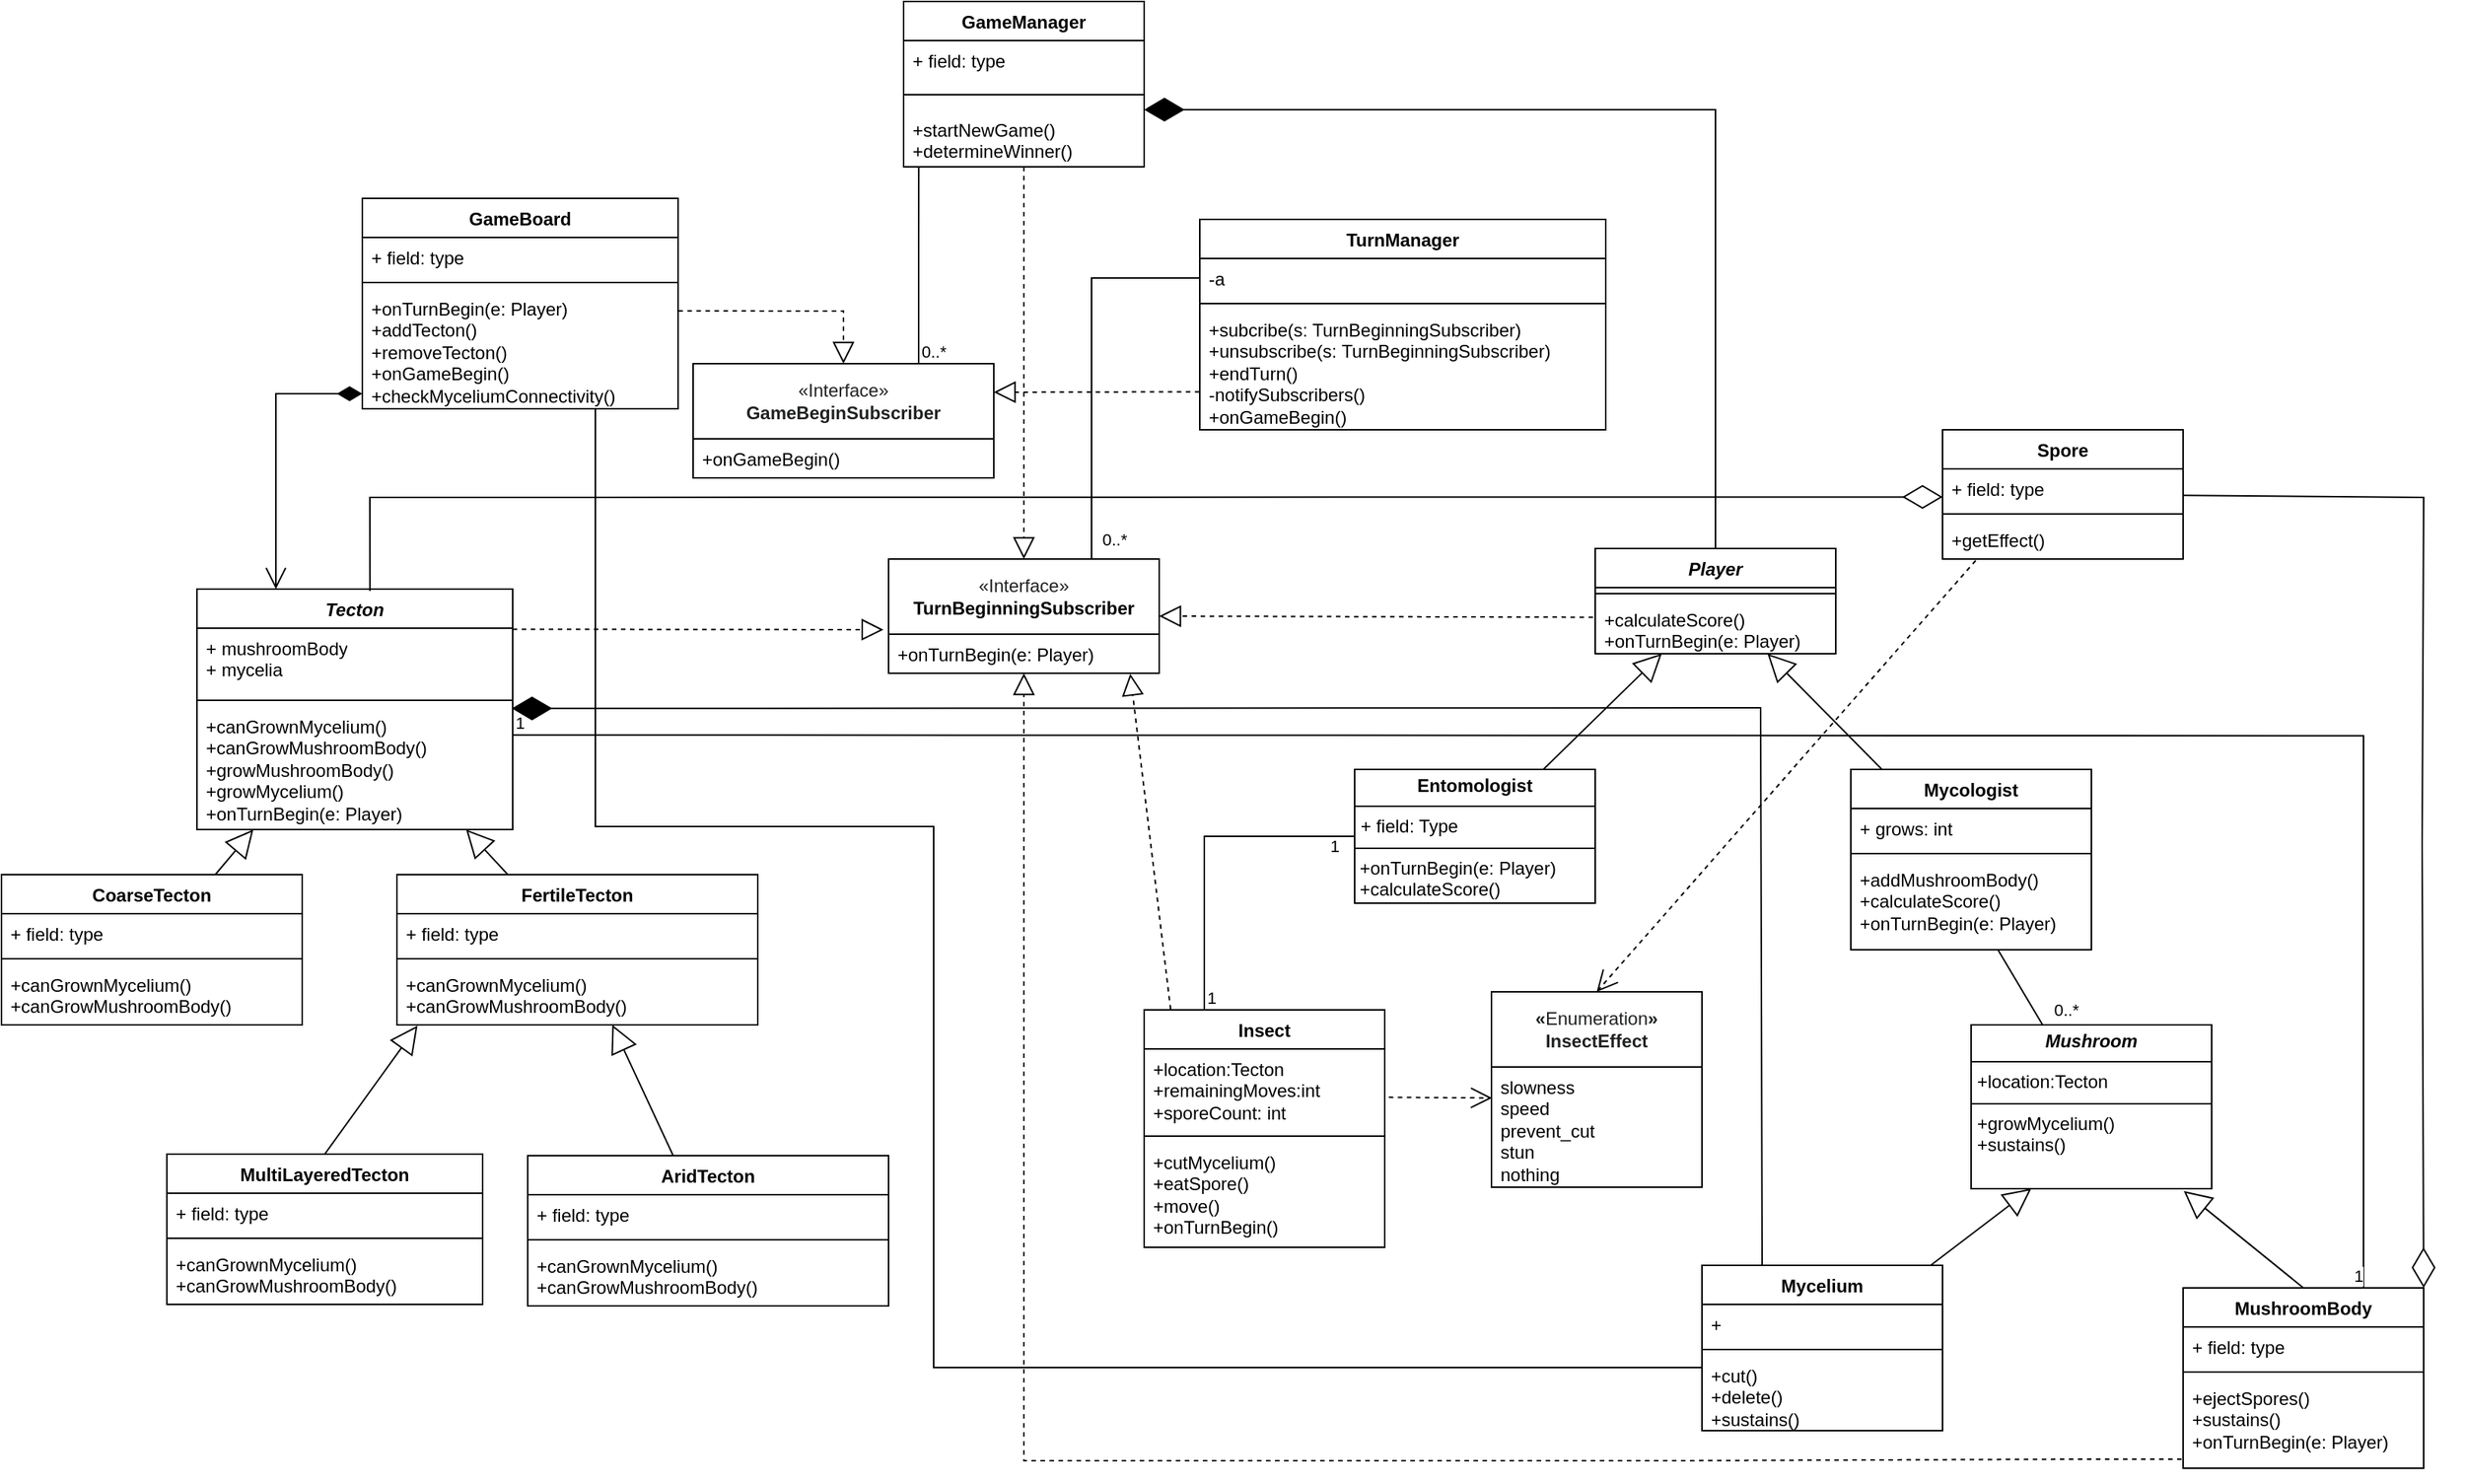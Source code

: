 <mxfile version="26.0.16">
  <diagram name="1 oldal" id="iCavI7vv8ZMhhtlTud_S">
    <mxGraphModel grid="1" page="1" gridSize="10" guides="1" tooltips="1" connect="1" arrows="1" fold="1" pageScale="1" pageWidth="850" pageHeight="1100" math="0" shadow="0">
      <root>
        <mxCell id="0" />
        <mxCell id="1" parent="0" />
        <mxCell id="R1OB0yGb1VuW6Jd-PAWR-1" value="&lt;i style=&quot;&quot;&gt;Tecton&lt;/i&gt;" style="swimlane;fontStyle=1;align=center;verticalAlign=top;childLayout=stackLayout;horizontal=1;startSize=26;horizontalStack=0;resizeParent=1;resizeParentMax=0;resizeLast=0;collapsible=1;marginBottom=0;whiteSpace=wrap;html=1;" vertex="1" parent="1">
          <mxGeometry x="400" y="771" width="210" height="160" as="geometry">
            <mxRectangle x="240" y="190" width="80" height="30" as="alternateBounds" />
          </mxGeometry>
        </mxCell>
        <mxCell id="R1OB0yGb1VuW6Jd-PAWR-2" value="&lt;div&gt;+ mushroomBody&lt;/div&gt;&lt;div&gt;+ mycelia&lt;/div&gt;" style="text;strokeColor=none;fillColor=none;align=left;verticalAlign=top;spacingLeft=4;spacingRight=4;overflow=hidden;rotatable=0;points=[[0,0.5],[1,0.5]];portConstraint=eastwest;whiteSpace=wrap;html=1;" vertex="1" parent="R1OB0yGb1VuW6Jd-PAWR-1">
          <mxGeometry y="26" width="210" height="44" as="geometry" />
        </mxCell>
        <mxCell id="R1OB0yGb1VuW6Jd-PAWR-3" value="" style="line;strokeWidth=1;fillColor=none;align=left;verticalAlign=middle;spacingTop=-1;spacingLeft=3;spacingRight=3;rotatable=0;labelPosition=right;points=[];portConstraint=eastwest;strokeColor=inherit;" vertex="1" parent="R1OB0yGb1VuW6Jd-PAWR-1">
          <mxGeometry y="70" width="210" height="8" as="geometry" />
        </mxCell>
        <mxCell id="R1OB0yGb1VuW6Jd-PAWR-4" value="+canGrownMycelium()&lt;div&gt;+canGrowMushroomBody()&lt;/div&gt;&lt;div&gt;+growMushroomBody()&lt;/div&gt;&lt;div&gt;+growMycelium()&lt;/div&gt;&lt;div&gt;+onTurnBegin(e: Player)&lt;/div&gt;&lt;div&gt;&lt;br&gt;&lt;/div&gt;" style="text;strokeColor=none;fillColor=none;align=left;verticalAlign=top;spacingLeft=4;spacingRight=4;overflow=hidden;rotatable=0;points=[[0,0.5],[1,0.5]];portConstraint=eastwest;whiteSpace=wrap;html=1;" vertex="1" parent="R1OB0yGb1VuW6Jd-PAWR-1">
          <mxGeometry y="78" width="210" height="82" as="geometry" />
        </mxCell>
        <mxCell id="R1OB0yGb1VuW6Jd-PAWR-5" value="CoarseTecton" style="swimlane;fontStyle=1;align=center;verticalAlign=top;childLayout=stackLayout;horizontal=1;startSize=26;horizontalStack=0;resizeParent=1;resizeParentMax=0;resizeLast=0;collapsible=1;marginBottom=0;whiteSpace=wrap;html=1;" vertex="1" parent="1">
          <mxGeometry x="270" y="961" width="200" height="100" as="geometry" />
        </mxCell>
        <mxCell id="R1OB0yGb1VuW6Jd-PAWR-6" value="+ field: type" style="text;strokeColor=none;fillColor=none;align=left;verticalAlign=top;spacingLeft=4;spacingRight=4;overflow=hidden;rotatable=0;points=[[0,0.5],[1,0.5]];portConstraint=eastwest;whiteSpace=wrap;html=1;" vertex="1" parent="R1OB0yGb1VuW6Jd-PAWR-5">
          <mxGeometry y="26" width="200" height="26" as="geometry" />
        </mxCell>
        <mxCell id="R1OB0yGb1VuW6Jd-PAWR-7" value="" style="line;strokeWidth=1;fillColor=none;align=left;verticalAlign=middle;spacingTop=-1;spacingLeft=3;spacingRight=3;rotatable=0;labelPosition=right;points=[];portConstraint=eastwest;strokeColor=inherit;" vertex="1" parent="R1OB0yGb1VuW6Jd-PAWR-5">
          <mxGeometry y="52" width="200" height="8" as="geometry" />
        </mxCell>
        <mxCell id="R1OB0yGb1VuW6Jd-PAWR-8" value="+canGrownMycelium()&lt;div&gt;+canGrowMushroomBody()&lt;/div&gt;" style="text;strokeColor=none;fillColor=none;align=left;verticalAlign=top;spacingLeft=4;spacingRight=4;overflow=hidden;rotatable=0;points=[[0,0.5],[1,0.5]];portConstraint=eastwest;whiteSpace=wrap;html=1;" vertex="1" parent="R1OB0yGb1VuW6Jd-PAWR-5">
          <mxGeometry y="60" width="200" height="40" as="geometry" />
        </mxCell>
        <mxCell id="R1OB0yGb1VuW6Jd-PAWR-9" value="FertileTecton" style="swimlane;fontStyle=1;align=center;verticalAlign=top;childLayout=stackLayout;horizontal=1;startSize=26;horizontalStack=0;resizeParent=1;resizeParentMax=0;resizeLast=0;collapsible=1;marginBottom=0;whiteSpace=wrap;html=1;" vertex="1" parent="1">
          <mxGeometry x="533" y="961" width="240" height="100" as="geometry" />
        </mxCell>
        <mxCell id="R1OB0yGb1VuW6Jd-PAWR-10" value="+ field: type" style="text;strokeColor=none;fillColor=none;align=left;verticalAlign=top;spacingLeft=4;spacingRight=4;overflow=hidden;rotatable=0;points=[[0,0.5],[1,0.5]];portConstraint=eastwest;whiteSpace=wrap;html=1;" vertex="1" parent="R1OB0yGb1VuW6Jd-PAWR-9">
          <mxGeometry y="26" width="240" height="26" as="geometry" />
        </mxCell>
        <mxCell id="R1OB0yGb1VuW6Jd-PAWR-11" value="" style="line;strokeWidth=1;fillColor=none;align=left;verticalAlign=middle;spacingTop=-1;spacingLeft=3;spacingRight=3;rotatable=0;labelPosition=right;points=[];portConstraint=eastwest;strokeColor=inherit;" vertex="1" parent="R1OB0yGb1VuW6Jd-PAWR-9">
          <mxGeometry y="52" width="240" height="8" as="geometry" />
        </mxCell>
        <mxCell id="R1OB0yGb1VuW6Jd-PAWR-12" value="&lt;div&gt;+canGrownMycelium()&lt;div&gt;+canGrowMushroomBody()&lt;/div&gt;&lt;/div&gt;" style="text;strokeColor=none;fillColor=none;align=left;verticalAlign=top;spacingLeft=4;spacingRight=4;overflow=hidden;rotatable=0;points=[[0,0.5],[1,0.5]];portConstraint=eastwest;whiteSpace=wrap;html=1;" vertex="1" parent="R1OB0yGb1VuW6Jd-PAWR-9">
          <mxGeometry y="60" width="240" height="40" as="geometry" />
        </mxCell>
        <mxCell id="R1OB0yGb1VuW6Jd-PAWR-13" value="" style="endArrow=block;endSize=16;endFill=0;html=1;rounded=0;" edge="1" parent="1" source="R1OB0yGb1VuW6Jd-PAWR-5" target="R1OB0yGb1VuW6Jd-PAWR-1">
          <mxGeometry width="160" relative="1" as="geometry">
            <mxPoint x="390" y="861" as="sourcePoint" />
            <mxPoint x="370" y="911" as="targetPoint" />
            <Array as="points" />
          </mxGeometry>
        </mxCell>
        <mxCell id="R1OB0yGb1VuW6Jd-PAWR-14" value="" style="endArrow=block;endSize=16;endFill=0;html=1;rounded=0;" edge="1" parent="1" source="R1OB0yGb1VuW6Jd-PAWR-9" target="R1OB0yGb1VuW6Jd-PAWR-1">
          <mxGeometry width="160" relative="1" as="geometry">
            <mxPoint x="464" y="861" as="sourcePoint" />
            <mxPoint x="520" y="921" as="targetPoint" />
          </mxGeometry>
        </mxCell>
        <mxCell id="R1OB0yGb1VuW6Jd-PAWR-15" value="MultiLayeredTecton" style="swimlane;fontStyle=1;align=center;verticalAlign=top;childLayout=stackLayout;horizontal=1;startSize=26;horizontalStack=0;resizeParent=1;resizeParentMax=0;resizeLast=0;collapsible=1;marginBottom=0;whiteSpace=wrap;html=1;" vertex="1" parent="1">
          <mxGeometry x="380" y="1147" width="210" height="100" as="geometry" />
        </mxCell>
        <mxCell id="R1OB0yGb1VuW6Jd-PAWR-16" value="+ field: type" style="text;strokeColor=none;fillColor=none;align=left;verticalAlign=top;spacingLeft=4;spacingRight=4;overflow=hidden;rotatable=0;points=[[0,0.5],[1,0.5]];portConstraint=eastwest;whiteSpace=wrap;html=1;" vertex="1" parent="R1OB0yGb1VuW6Jd-PAWR-15">
          <mxGeometry y="26" width="210" height="26" as="geometry" />
        </mxCell>
        <mxCell id="R1OB0yGb1VuW6Jd-PAWR-17" value="" style="line;strokeWidth=1;fillColor=none;align=left;verticalAlign=middle;spacingTop=-1;spacingLeft=3;spacingRight=3;rotatable=0;labelPosition=right;points=[];portConstraint=eastwest;strokeColor=inherit;" vertex="1" parent="R1OB0yGb1VuW6Jd-PAWR-15">
          <mxGeometry y="52" width="210" height="8" as="geometry" />
        </mxCell>
        <mxCell id="R1OB0yGb1VuW6Jd-PAWR-18" value="+canGrownMycelium()&lt;div&gt;+canGrowMushroomBody()&lt;/div&gt;" style="text;strokeColor=none;fillColor=none;align=left;verticalAlign=top;spacingLeft=4;spacingRight=4;overflow=hidden;rotatable=0;points=[[0,0.5],[1,0.5]];portConstraint=eastwest;whiteSpace=wrap;html=1;" vertex="1" parent="R1OB0yGb1VuW6Jd-PAWR-15">
          <mxGeometry y="60" width="210" height="40" as="geometry" />
        </mxCell>
        <mxCell id="R1OB0yGb1VuW6Jd-PAWR-19" value="AridTecton" style="swimlane;fontStyle=1;align=center;verticalAlign=top;childLayout=stackLayout;horizontal=1;startSize=26;horizontalStack=0;resizeParent=1;resizeParentMax=0;resizeLast=0;collapsible=1;marginBottom=0;whiteSpace=wrap;html=1;" vertex="1" parent="1">
          <mxGeometry x="620" y="1148" width="240" height="100" as="geometry" />
        </mxCell>
        <mxCell id="R1OB0yGb1VuW6Jd-PAWR-20" value="+ field: type" style="text;strokeColor=none;fillColor=none;align=left;verticalAlign=top;spacingLeft=4;spacingRight=4;overflow=hidden;rotatable=0;points=[[0,0.5],[1,0.5]];portConstraint=eastwest;whiteSpace=wrap;html=1;" vertex="1" parent="R1OB0yGb1VuW6Jd-PAWR-19">
          <mxGeometry y="26" width="240" height="26" as="geometry" />
        </mxCell>
        <mxCell id="R1OB0yGb1VuW6Jd-PAWR-21" value="" style="line;strokeWidth=1;fillColor=none;align=left;verticalAlign=middle;spacingTop=-1;spacingLeft=3;spacingRight=3;rotatable=0;labelPosition=right;points=[];portConstraint=eastwest;strokeColor=inherit;" vertex="1" parent="R1OB0yGb1VuW6Jd-PAWR-19">
          <mxGeometry y="52" width="240" height="8" as="geometry" />
        </mxCell>
        <mxCell id="R1OB0yGb1VuW6Jd-PAWR-22" value="+canGrownMycelium()&lt;div&gt;+canGrowMushroomBody()&lt;/div&gt;" style="text;strokeColor=none;fillColor=none;align=left;verticalAlign=top;spacingLeft=4;spacingRight=4;overflow=hidden;rotatable=0;points=[[0,0.5],[1,0.5]];portConstraint=eastwest;whiteSpace=wrap;html=1;" vertex="1" parent="R1OB0yGb1VuW6Jd-PAWR-19">
          <mxGeometry y="60" width="240" height="40" as="geometry" />
        </mxCell>
        <mxCell id="R1OB0yGb1VuW6Jd-PAWR-23" value="" style="endArrow=block;endSize=16;endFill=0;html=1;rounded=0;" edge="1" parent="1" source="R1OB0yGb1VuW6Jd-PAWR-19" target="R1OB0yGb1VuW6Jd-PAWR-9">
          <mxGeometry width="160" relative="1" as="geometry">
            <mxPoint x="630" y="1133" as="sourcePoint" />
            <mxPoint x="640" y="1081" as="targetPoint" />
          </mxGeometry>
        </mxCell>
        <mxCell id="R1OB0yGb1VuW6Jd-PAWR-24" value="" style="endArrow=block;endSize=16;endFill=0;html=1;rounded=0;exitX=0.5;exitY=0;exitDx=0;exitDy=0;entryX=0.057;entryY=1.012;entryDx=0;entryDy=0;entryPerimeter=0;" edge="1" parent="1" source="R1OB0yGb1VuW6Jd-PAWR-15" target="R1OB0yGb1VuW6Jd-PAWR-12">
          <mxGeometry x="0.003" width="160" relative="1" as="geometry">
            <mxPoint x="420" y="1111" as="sourcePoint" />
            <mxPoint x="340" y="1111" as="targetPoint" />
            <mxPoint as="offset" />
          </mxGeometry>
        </mxCell>
        <mxCell id="R1OB0yGb1VuW6Jd-PAWR-25" value="&lt;p style=&quot;margin:0px;margin-top:4px;text-align:center;&quot;&gt;&lt;b&gt;&lt;i&gt;Mushroom&lt;/i&gt;&lt;/b&gt;&lt;/p&gt;&lt;hr size=&quot;1&quot; style=&quot;border-style:solid;&quot;&gt;&lt;p style=&quot;margin:0px;margin-left:4px;&quot;&gt;+location:Tecton&lt;/p&gt;&lt;hr size=&quot;1&quot; style=&quot;border-style:solid;&quot;&gt;&lt;p style=&quot;margin:0px;margin-left:4px;&quot;&gt;+growMycelium()&lt;/p&gt;&lt;p style=&quot;margin:0px;margin-left:4px;&quot;&gt;+sustains()&lt;/p&gt;" style="verticalAlign=top;align=left;overflow=fill;html=1;whiteSpace=wrap;" vertex="1" parent="1">
          <mxGeometry x="1580" y="1061" width="160" height="109" as="geometry" />
        </mxCell>
        <mxCell id="R1OB0yGb1VuW6Jd-PAWR-26" style="edgeStyle=orthogonalEdgeStyle;rounded=0;orthogonalLoop=1;jettySize=auto;html=1;exitX=0.5;exitY=1;exitDx=0;exitDy=0;" edge="1" parent="1" source="R1OB0yGb1VuW6Jd-PAWR-25" target="R1OB0yGb1VuW6Jd-PAWR-25">
          <mxGeometry relative="1" as="geometry" />
        </mxCell>
        <mxCell id="R1OB0yGb1VuW6Jd-PAWR-27" value="Mycelium" style="swimlane;fontStyle=1;align=center;verticalAlign=top;childLayout=stackLayout;horizontal=1;startSize=26;horizontalStack=0;resizeParent=1;resizeParentMax=0;resizeLast=0;collapsible=1;marginBottom=0;whiteSpace=wrap;html=1;" vertex="1" parent="1">
          <mxGeometry x="1401" y="1221" width="160" height="110" as="geometry" />
        </mxCell>
        <mxCell id="R1OB0yGb1VuW6Jd-PAWR-28" value="+" style="text;strokeColor=none;fillColor=none;align=left;verticalAlign=top;spacingLeft=4;spacingRight=4;overflow=hidden;rotatable=0;points=[[0,0.5],[1,0.5]];portConstraint=eastwest;whiteSpace=wrap;html=1;" vertex="1" parent="R1OB0yGb1VuW6Jd-PAWR-27">
          <mxGeometry y="26" width="160" height="26" as="geometry" />
        </mxCell>
        <mxCell id="R1OB0yGb1VuW6Jd-PAWR-29" value="" style="line;strokeWidth=1;fillColor=none;align=left;verticalAlign=middle;spacingTop=-1;spacingLeft=3;spacingRight=3;rotatable=0;labelPosition=right;points=[];portConstraint=eastwest;strokeColor=inherit;" vertex="1" parent="R1OB0yGb1VuW6Jd-PAWR-27">
          <mxGeometry y="52" width="160" height="8" as="geometry" />
        </mxCell>
        <mxCell id="R1OB0yGb1VuW6Jd-PAWR-30" value="&lt;div&gt;+cut()&lt;/div&gt;&lt;div&gt;+delete()&lt;/div&gt;&lt;div&gt;+sustains()&lt;/div&gt;" style="text;strokeColor=none;fillColor=none;align=left;verticalAlign=top;spacingLeft=4;spacingRight=4;overflow=hidden;rotatable=0;points=[[0,0.5],[1,0.5]];portConstraint=eastwest;whiteSpace=wrap;html=1;" vertex="1" parent="R1OB0yGb1VuW6Jd-PAWR-27">
          <mxGeometry y="60" width="160" height="50" as="geometry" />
        </mxCell>
        <mxCell id="R1OB0yGb1VuW6Jd-PAWR-31" value="MushroomBody" style="swimlane;fontStyle=1;align=center;verticalAlign=top;childLayout=stackLayout;horizontal=1;startSize=26;horizontalStack=0;resizeParent=1;resizeParentMax=0;resizeLast=0;collapsible=1;marginBottom=0;whiteSpace=wrap;html=1;" vertex="1" parent="1">
          <mxGeometry x="1721" y="1236" width="160" height="120" as="geometry" />
        </mxCell>
        <mxCell id="R1OB0yGb1VuW6Jd-PAWR-32" value="+ field: type" style="text;strokeColor=none;fillColor=none;align=left;verticalAlign=top;spacingLeft=4;spacingRight=4;overflow=hidden;rotatable=0;points=[[0,0.5],[1,0.5]];portConstraint=eastwest;whiteSpace=wrap;html=1;" vertex="1" parent="R1OB0yGb1VuW6Jd-PAWR-31">
          <mxGeometry y="26" width="160" height="26" as="geometry" />
        </mxCell>
        <mxCell id="R1OB0yGb1VuW6Jd-PAWR-33" value="" style="line;strokeWidth=1;fillColor=none;align=left;verticalAlign=middle;spacingTop=-1;spacingLeft=3;spacingRight=3;rotatable=0;labelPosition=right;points=[];portConstraint=eastwest;strokeColor=inherit;" vertex="1" parent="R1OB0yGb1VuW6Jd-PAWR-31">
          <mxGeometry y="52" width="160" height="8" as="geometry" />
        </mxCell>
        <mxCell id="R1OB0yGb1VuW6Jd-PAWR-34" value="&lt;div&gt;+ejectSpores()&lt;/div&gt;&lt;div&gt;+sustains()&lt;/div&gt;&lt;div&gt;+onTurnBegin(e: Player)&lt;/div&gt;" style="text;strokeColor=none;fillColor=none;align=left;verticalAlign=top;spacingLeft=4;spacingRight=4;overflow=hidden;rotatable=0;points=[[0,0.5],[1,0.5]];portConstraint=eastwest;whiteSpace=wrap;html=1;" vertex="1" parent="R1OB0yGb1VuW6Jd-PAWR-31">
          <mxGeometry y="60" width="160" height="60" as="geometry" />
        </mxCell>
        <mxCell id="R1OB0yGb1VuW6Jd-PAWR-35" value="" style="endArrow=block;endSize=16;endFill=0;html=1;rounded=0;exitX=0.5;exitY=0;exitDx=0;exitDy=0;entryX=0.884;entryY=1.014;entryDx=0;entryDy=0;entryPerimeter=0;" edge="1" parent="1" source="R1OB0yGb1VuW6Jd-PAWR-31" target="R1OB0yGb1VuW6Jd-PAWR-25">
          <mxGeometry width="160" relative="1" as="geometry">
            <mxPoint x="540" y="1273" as="sourcePoint" />
            <mxPoint x="1190" y="1163" as="targetPoint" />
          </mxGeometry>
        </mxCell>
        <mxCell id="R1OB0yGb1VuW6Jd-PAWR-36" value="" style="endArrow=block;endSize=16;endFill=0;html=1;rounded=0;entryX=0.25;entryY=1;entryDx=0;entryDy=0;" edge="1" parent="1" source="R1OB0yGb1VuW6Jd-PAWR-27" target="R1OB0yGb1VuW6Jd-PAWR-25">
          <mxGeometry width="160" relative="1" as="geometry">
            <mxPoint x="1690" y="1249" as="sourcePoint" />
            <mxPoint x="930" y="1163" as="targetPoint" />
          </mxGeometry>
        </mxCell>
        <mxCell id="R1OB0yGb1VuW6Jd-PAWR-37" value="Spore" style="swimlane;fontStyle=1;align=center;verticalAlign=top;childLayout=stackLayout;horizontal=1;startSize=26;horizontalStack=0;resizeParent=1;resizeParentMax=0;resizeLast=0;collapsible=1;marginBottom=0;whiteSpace=wrap;html=1;" vertex="1" parent="1">
          <mxGeometry x="1561" y="665" width="160" height="86" as="geometry" />
        </mxCell>
        <mxCell id="R1OB0yGb1VuW6Jd-PAWR-38" value="+ field: type" style="text;strokeColor=none;fillColor=none;align=left;verticalAlign=top;spacingLeft=4;spacingRight=4;overflow=hidden;rotatable=0;points=[[0,0.5],[1,0.5]];portConstraint=eastwest;whiteSpace=wrap;html=1;" vertex="1" parent="R1OB0yGb1VuW6Jd-PAWR-37">
          <mxGeometry y="26" width="160" height="26" as="geometry" />
        </mxCell>
        <mxCell id="R1OB0yGb1VuW6Jd-PAWR-39" value="" style="line;strokeWidth=1;fillColor=none;align=left;verticalAlign=middle;spacingTop=-1;spacingLeft=3;spacingRight=3;rotatable=0;labelPosition=right;points=[];portConstraint=eastwest;strokeColor=inherit;" vertex="1" parent="R1OB0yGb1VuW6Jd-PAWR-37">
          <mxGeometry y="52" width="160" height="8" as="geometry" />
        </mxCell>
        <mxCell id="R1OB0yGb1VuW6Jd-PAWR-40" value="+getEffect()" style="text;strokeColor=none;fillColor=none;align=left;verticalAlign=top;spacingLeft=4;spacingRight=4;overflow=hidden;rotatable=0;points=[[0,0.5],[1,0.5]];portConstraint=eastwest;whiteSpace=wrap;html=1;" vertex="1" parent="R1OB0yGb1VuW6Jd-PAWR-37">
          <mxGeometry y="60" width="160" height="26" as="geometry" />
        </mxCell>
        <mxCell id="R1OB0yGb1VuW6Jd-PAWR-41" value="Insect" style="swimlane;fontStyle=1;align=center;verticalAlign=top;childLayout=stackLayout;horizontal=1;startSize=26;horizontalStack=0;resizeParent=1;resizeParentMax=0;resizeLast=0;collapsible=1;marginBottom=0;whiteSpace=wrap;html=1;" vertex="1" parent="1">
          <mxGeometry x="1030" y="1051" width="160" height="158" as="geometry" />
        </mxCell>
        <mxCell id="R1OB0yGb1VuW6Jd-PAWR-42" value="+location:Tecton&lt;div&gt;+remainingMoves:int&lt;/div&gt;&lt;div&gt;+sporeCount: int&lt;/div&gt;" style="text;strokeColor=none;fillColor=none;align=left;verticalAlign=top;spacingLeft=4;spacingRight=4;overflow=hidden;rotatable=0;points=[[0,0.5],[1,0.5]];portConstraint=eastwest;whiteSpace=wrap;html=1;" vertex="1" parent="R1OB0yGb1VuW6Jd-PAWR-41">
          <mxGeometry y="26" width="160" height="54" as="geometry" />
        </mxCell>
        <mxCell id="R1OB0yGb1VuW6Jd-PAWR-43" value="" style="line;strokeWidth=1;fillColor=none;align=left;verticalAlign=middle;spacingTop=-1;spacingLeft=3;spacingRight=3;rotatable=0;labelPosition=right;points=[];portConstraint=eastwest;strokeColor=inherit;" vertex="1" parent="R1OB0yGb1VuW6Jd-PAWR-41">
          <mxGeometry y="80" width="160" height="8" as="geometry" />
        </mxCell>
        <mxCell id="R1OB0yGb1VuW6Jd-PAWR-44" value="+cutMycelium()&lt;div&gt;+eatSpore()&lt;/div&gt;&lt;div&gt;+move()&lt;/div&gt;&lt;div&gt;+onTurnBegin()&lt;/div&gt;" style="text;strokeColor=none;fillColor=none;align=left;verticalAlign=top;spacingLeft=4;spacingRight=4;overflow=hidden;rotatable=0;points=[[0,0.5],[1,0.5]];portConstraint=eastwest;whiteSpace=wrap;html=1;" vertex="1" parent="R1OB0yGb1VuW6Jd-PAWR-41">
          <mxGeometry y="88" width="160" height="70" as="geometry" />
        </mxCell>
        <mxCell id="R1OB0yGb1VuW6Jd-PAWR-45" value="GameManager" style="swimlane;fontStyle=1;align=center;verticalAlign=top;childLayout=stackLayout;horizontal=1;startSize=26;horizontalStack=0;resizeParent=1;resizeParentMax=0;resizeLast=0;collapsible=1;marginBottom=0;whiteSpace=wrap;html=1;" vertex="1" parent="1">
          <mxGeometry x="870" y="380" width="160" height="110" as="geometry" />
        </mxCell>
        <mxCell id="R1OB0yGb1VuW6Jd-PAWR-46" value="+ field: type" style="text;strokeColor=none;fillColor=none;align=left;verticalAlign=top;spacingLeft=4;spacingRight=4;overflow=hidden;rotatable=0;points=[[0,0.5],[1,0.5]];portConstraint=eastwest;whiteSpace=wrap;html=1;" vertex="1" parent="R1OB0yGb1VuW6Jd-PAWR-45">
          <mxGeometry y="26" width="160" height="26" as="geometry" />
        </mxCell>
        <mxCell id="R1OB0yGb1VuW6Jd-PAWR-47" value="" style="line;strokeWidth=1;fillColor=none;align=left;verticalAlign=middle;spacingTop=-1;spacingLeft=3;spacingRight=3;rotatable=0;labelPosition=right;points=[];portConstraint=eastwest;strokeColor=inherit;" vertex="1" parent="R1OB0yGb1VuW6Jd-PAWR-45">
          <mxGeometry y="52" width="160" height="20" as="geometry" />
        </mxCell>
        <mxCell id="R1OB0yGb1VuW6Jd-PAWR-48" value="&lt;div&gt;+startNewGame()&lt;/div&gt;&lt;div&gt;+determineWinner()&lt;/div&gt;&lt;div&gt;&lt;br&gt;&lt;/div&gt;" style="text;strokeColor=none;fillColor=none;align=left;verticalAlign=top;spacingLeft=4;spacingRight=4;overflow=hidden;rotatable=0;points=[[0,0.5],[1,0.5]];portConstraint=eastwest;whiteSpace=wrap;html=1;" vertex="1" parent="R1OB0yGb1VuW6Jd-PAWR-45">
          <mxGeometry y="72" width="160" height="38" as="geometry" />
        </mxCell>
        <mxCell id="R1OB0yGb1VuW6Jd-PAWR-49" value="&lt;p style=&quot;margin:0px;margin-top:4px;text-align:center;&quot;&gt;&lt;b&gt;Entomologist&lt;/b&gt;&lt;/p&gt;&lt;hr size=&quot;1&quot; style=&quot;border-style:solid;&quot;&gt;&lt;p style=&quot;margin:0px;margin-left:4px;&quot;&gt;+ field: Type&lt;/p&gt;&lt;hr size=&quot;1&quot; style=&quot;border-style:solid;&quot;&gt;&amp;nbsp;+onTurnBegin(e: Player)&lt;div&gt;&amp;nbsp;+calculateScore()&lt;/div&gt;" style="verticalAlign=top;align=left;overflow=fill;html=1;whiteSpace=wrap;" vertex="1" parent="1">
          <mxGeometry x="1170" y="891" width="160" height="89" as="geometry" />
        </mxCell>
        <mxCell id="R1OB0yGb1VuW6Jd-PAWR-50" value="&lt;div&gt;&lt;i style=&quot;background-color: transparent; color: light-dark(rgb(0, 0, 0), rgb(255, 255, 255));&quot;&gt;Player&lt;/i&gt;&lt;/div&gt;" style="swimlane;fontStyle=1;align=center;verticalAlign=top;childLayout=stackLayout;horizontal=1;startSize=26;horizontalStack=0;resizeParent=1;resizeParentMax=0;resizeLast=0;collapsible=1;marginBottom=0;whiteSpace=wrap;html=1;" vertex="1" parent="1">
          <mxGeometry x="1330" y="744" width="160" height="70" as="geometry" />
        </mxCell>
        <mxCell id="R1OB0yGb1VuW6Jd-PAWR-51" value="" style="line;strokeWidth=1;fillColor=none;align=left;verticalAlign=middle;spacingTop=-1;spacingLeft=3;spacingRight=3;rotatable=0;labelPosition=right;points=[];portConstraint=eastwest;strokeColor=inherit;" vertex="1" parent="R1OB0yGb1VuW6Jd-PAWR-50">
          <mxGeometry y="26" width="160" height="8" as="geometry" />
        </mxCell>
        <mxCell id="R1OB0yGb1VuW6Jd-PAWR-52" value="+calculateScore()&lt;div&gt;+onTurnBegin(e: Player)&lt;/div&gt;" style="text;strokeColor=none;fillColor=none;align=left;verticalAlign=top;spacingLeft=4;spacingRight=4;overflow=hidden;rotatable=0;points=[[0,0.5],[1,0.5]];portConstraint=eastwest;whiteSpace=wrap;html=1;" vertex="1" parent="R1OB0yGb1VuW6Jd-PAWR-50">
          <mxGeometry y="34" width="160" height="36" as="geometry" />
        </mxCell>
        <mxCell id="R1OB0yGb1VuW6Jd-PAWR-56" value="" style="endArrow=block;endSize=16;endFill=0;html=1;rounded=0;" edge="1" parent="1" source="R1OB0yGb1VuW6Jd-PAWR-49" target="R1OB0yGb1VuW6Jd-PAWR-50">
          <mxGeometry width="160" relative="1" as="geometry">
            <mxPoint x="1250" y="933" as="sourcePoint" />
            <mxPoint x="1230" y="881" as="targetPoint" />
          </mxGeometry>
        </mxCell>
        <mxCell id="R1OB0yGb1VuW6Jd-PAWR-57" value="" style="endArrow=block;endSize=16;endFill=0;html=1;rounded=0;" edge="1" parent="1" source="SSjtnIJCoIMd_DeUDMs2-13" target="R1OB0yGb1VuW6Jd-PAWR-50">
          <mxGeometry width="160" relative="1" as="geometry">
            <mxPoint x="1506.543" y="881" as="sourcePoint" />
            <mxPoint x="1510" y="881" as="targetPoint" />
          </mxGeometry>
        </mxCell>
        <mxCell id="R1OB0yGb1VuW6Jd-PAWR-58" value="&lt;font&gt;&lt;b style=&quot;color: rgb(32, 33, 34); font-family: sans-serif; text-align: start; background-color: rgb(255, 255, 255);&quot;&gt;«&lt;/b&gt;&lt;span style=&quot;color: rgb(32, 33, 34); font-family: sans-serif; text-align: start; background-color: rgb(255, 255, 255);&quot;&gt;&lt;font style=&quot;&quot;&gt;Enumeration&lt;/font&gt;&lt;/span&gt;&lt;b style=&quot;color: rgb(32, 33, 34); font-family: sans-serif; text-align: start; background-color: rgb(255, 255, 255);&quot;&gt;»&lt;/b&gt;&lt;/font&gt;&lt;div&gt;&lt;font&gt;&lt;b style=&quot;color: rgb(32, 33, 34); font-family: sans-serif; text-align: start; background-color: rgb(255, 255, 255);&quot;&gt;InsectEffect&lt;/b&gt;&lt;/font&gt;&lt;/div&gt;" style="swimlane;fontStyle=0;childLayout=stackLayout;horizontal=1;startSize=50;fillColor=none;horizontalStack=0;resizeParent=1;resizeParentMax=0;resizeLast=0;collapsible=1;marginBottom=0;whiteSpace=wrap;html=1;" vertex="1" parent="1">
          <mxGeometry x="1261" y="1039" width="140" height="130" as="geometry" />
        </mxCell>
        <mxCell id="R1OB0yGb1VuW6Jd-PAWR-59" value="slowness&lt;div&gt;speed&lt;/div&gt;&lt;div&gt;prevent_cut&lt;/div&gt;&lt;div&gt;stun&lt;/div&gt;&lt;div&gt;nothing&lt;/div&gt;" style="text;strokeColor=none;fillColor=none;align=left;verticalAlign=top;spacingLeft=4;spacingRight=4;overflow=hidden;rotatable=0;points=[[0,0.5],[1,0.5]];portConstraint=eastwest;whiteSpace=wrap;html=1;" vertex="1" parent="R1OB0yGb1VuW6Jd-PAWR-58">
          <mxGeometry y="50" width="140" height="80" as="geometry" />
        </mxCell>
        <mxCell id="R1OB0yGb1VuW6Jd-PAWR-60" value="" style="endArrow=open;endSize=12;dashed=1;html=1;rounded=0;exitX=0.138;exitY=1.038;exitDx=0;exitDy=0;exitPerimeter=0;entryX=0.5;entryY=0;entryDx=0;entryDy=0;" edge="1" parent="1" source="R1OB0yGb1VuW6Jd-PAWR-40" target="R1OB0yGb1VuW6Jd-PAWR-58">
          <mxGeometry width="160" relative="1" as="geometry">
            <mxPoint x="1580" y="791" as="sourcePoint" />
            <mxPoint x="990" y="771" as="targetPoint" />
          </mxGeometry>
        </mxCell>
        <mxCell id="R1OB0yGb1VuW6Jd-PAWR-61" value="" style="endArrow=none;html=1;edgeStyle=orthogonalEdgeStyle;rounded=0;exitX=0.25;exitY=0;exitDx=0;exitDy=0;entryX=0;entryY=0.5;entryDx=0;entryDy=0;" edge="1" parent="1" source="R1OB0yGb1VuW6Jd-PAWR-41" target="R1OB0yGb1VuW6Jd-PAWR-49">
          <mxGeometry relative="1" as="geometry">
            <mxPoint x="1250" y="1051" as="sourcePoint" />
            <mxPoint x="1410" y="1051" as="targetPoint" />
          </mxGeometry>
        </mxCell>
        <mxCell id="R1OB0yGb1VuW6Jd-PAWR-62" value="1" style="edgeLabel;resizable=0;html=1;align=left;verticalAlign=bottom;" connectable="0" vertex="1" parent="R1OB0yGb1VuW6Jd-PAWR-61">
          <mxGeometry x="-1" relative="1" as="geometry" />
        </mxCell>
        <mxCell id="R1OB0yGb1VuW6Jd-PAWR-63" value="1" style="edgeLabel;resizable=0;html=1;align=right;verticalAlign=bottom;" connectable="0" vertex="1" parent="R1OB0yGb1VuW6Jd-PAWR-61">
          <mxGeometry x="1" relative="1" as="geometry">
            <mxPoint x="-10" y="15" as="offset" />
          </mxGeometry>
        </mxCell>
        <mxCell id="R1OB0yGb1VuW6Jd-PAWR-64" value="&lt;font style=&quot;font-weight: 700;&quot;&gt;&lt;span style=&quot;font-weight: 400; color: rgb(32, 33, 34); font-family: sans-serif; text-align: start; background-color: rgb(255, 255, 255);&quot;&gt;«&lt;/span&gt;&lt;span style=&quot;color: rgb(32, 33, 34); font-family: sans-serif; text-align: start; background-color: rgb(255, 255, 255); font-weight: 400;&quot;&gt;Interface&lt;/span&gt;&lt;span style=&quot;font-weight: 400; color: rgb(32, 33, 34); font-family: sans-serif; text-align: start; background-color: rgb(255, 255, 255);&quot;&gt;»&lt;/span&gt;&lt;/font&gt;&lt;div style=&quot;font-weight: 700; text-align: start;&quot;&gt;&lt;font face=&quot;sans-serif&quot;&gt;&lt;span style=&quot;background-color: rgb(255, 255, 255);&quot;&gt;TurnBeginningSubscriber&lt;/span&gt;&lt;/font&gt;&lt;/div&gt;" style="swimlane;fontStyle=0;childLayout=stackLayout;horizontal=1;startSize=50;fillColor=none;horizontalStack=0;resizeParent=1;resizeParentMax=0;resizeLast=0;collapsible=1;marginBottom=0;whiteSpace=wrap;html=1;" vertex="1" parent="1">
          <mxGeometry x="860" y="751" width="180" height="76" as="geometry" />
        </mxCell>
        <mxCell id="R1OB0yGb1VuW6Jd-PAWR-65" value="+onTurnBegin(e: Player)" style="text;strokeColor=none;fillColor=none;align=left;verticalAlign=top;spacingLeft=4;spacingRight=4;overflow=hidden;rotatable=0;points=[[0,0.5],[1,0.5]];portConstraint=eastwest;whiteSpace=wrap;html=1;" vertex="1" parent="R1OB0yGb1VuW6Jd-PAWR-64">
          <mxGeometry y="50" width="180" height="26" as="geometry" />
        </mxCell>
        <mxCell id="R1OB0yGb1VuW6Jd-PAWR-66" value="" style="endArrow=block;dashed=1;endFill=0;endSize=12;html=1;rounded=0;entryX=1;entryY=0.5;entryDx=0;entryDy=0;exitX=-0.009;exitY=0.326;exitDx=0;exitDy=0;exitPerimeter=0;" edge="1" parent="1" source="R1OB0yGb1VuW6Jd-PAWR-52" target="R1OB0yGb1VuW6Jd-PAWR-64">
          <mxGeometry width="160" relative="1" as="geometry">
            <mxPoint x="970" y="671" as="sourcePoint" />
            <mxPoint x="1130" y="671" as="targetPoint" />
          </mxGeometry>
        </mxCell>
        <mxCell id="R1OB0yGb1VuW6Jd-PAWR-67" value="" style="endArrow=block;dashed=1;endFill=0;endSize=12;html=1;rounded=0;exitX=1;exitY=0.167;exitDx=0;exitDy=0;exitPerimeter=0;entryX=-0.019;entryY=-0.115;entryDx=0;entryDy=0;entryPerimeter=0;" edge="1" parent="1" source="R1OB0yGb1VuW6Jd-PAWR-1" target="R1OB0yGb1VuW6Jd-PAWR-65">
          <mxGeometry width="160" relative="1" as="geometry">
            <mxPoint x="780" y="681" as="sourcePoint" />
            <mxPoint x="940" y="681" as="targetPoint" />
          </mxGeometry>
        </mxCell>
        <mxCell id="R1OB0yGb1VuW6Jd-PAWR-68" value="" style="endArrow=block;dashed=1;endFill=0;endSize=12;html=1;rounded=0;exitX=-0.006;exitY=0.9;exitDx=0;exitDy=0;exitPerimeter=0;" edge="1" parent="1" source="R1OB0yGb1VuW6Jd-PAWR-34" target="R1OB0yGb1VuW6Jd-PAWR-64">
          <mxGeometry width="160" relative="1" as="geometry">
            <mxPoint x="1800" y="1421" as="sourcePoint" />
            <mxPoint x="1430" y="1111" as="targetPoint" />
            <Array as="points">
              <mxPoint x="1650" y="1350" />
              <mxPoint x="1380" y="1351" />
              <mxPoint x="950" y="1351" />
            </Array>
          </mxGeometry>
        </mxCell>
        <mxCell id="R1OB0yGb1VuW6Jd-PAWR-69" value="" style="endArrow=block;dashed=1;endFill=0;endSize=12;html=1;rounded=0;" edge="1" parent="1" source="R1OB0yGb1VuW6Jd-PAWR-45" target="R1OB0yGb1VuW6Jd-PAWR-64">
          <mxGeometry width="160" relative="1" as="geometry">
            <mxPoint x="970" y="791" as="sourcePoint" />
            <mxPoint x="1130" y="791" as="targetPoint" />
          </mxGeometry>
        </mxCell>
        <mxCell id="R1OB0yGb1VuW6Jd-PAWR-70" value="" style="endArrow=diamondThin;endFill=0;endSize=24;html=1;rounded=0;entryX=1;entryY=0;entryDx=0;entryDy=0;" edge="1" parent="1" source="R1OB0yGb1VuW6Jd-PAWR-37" target="R1OB0yGb1VuW6Jd-PAWR-31">
          <mxGeometry width="160" relative="1" as="geometry">
            <mxPoint x="2030" y="941" as="sourcePoint" />
            <mxPoint x="1880" y="691" as="targetPoint" />
            <Array as="points">
              <mxPoint x="1881" y="710" />
              <mxPoint x="1880" y="941" />
            </Array>
          </mxGeometry>
        </mxCell>
        <mxCell id="R1OB0yGb1VuW6Jd-PAWR-71" value="TurnManager" style="swimlane;fontStyle=1;align=center;verticalAlign=top;childLayout=stackLayout;horizontal=1;startSize=26;horizontalStack=0;resizeParent=1;resizeParentMax=0;resizeLast=0;collapsible=1;marginBottom=0;whiteSpace=wrap;html=1;" vertex="1" parent="1">
          <mxGeometry x="1067" y="525" width="270" height="140" as="geometry" />
        </mxCell>
        <mxCell id="R1OB0yGb1VuW6Jd-PAWR-72" value="-a" style="text;strokeColor=none;fillColor=none;align=left;verticalAlign=top;spacingLeft=4;spacingRight=4;overflow=hidden;rotatable=0;points=[[0,0.5],[1,0.5]];portConstraint=eastwest;whiteSpace=wrap;html=1;" vertex="1" parent="R1OB0yGb1VuW6Jd-PAWR-71">
          <mxGeometry y="26" width="270" height="26" as="geometry" />
        </mxCell>
        <mxCell id="R1OB0yGb1VuW6Jd-PAWR-73" value="" style="line;strokeWidth=1;fillColor=none;align=left;verticalAlign=middle;spacingTop=-1;spacingLeft=3;spacingRight=3;rotatable=0;labelPosition=right;points=[];portConstraint=eastwest;strokeColor=inherit;" vertex="1" parent="R1OB0yGb1VuW6Jd-PAWR-71">
          <mxGeometry y="52" width="270" height="8" as="geometry" />
        </mxCell>
        <mxCell id="R1OB0yGb1VuW6Jd-PAWR-74" value="+subcribe(s: TurnBeginningSubscriber)&lt;div&gt;+unsubscribe(s:&amp;nbsp;&lt;span style=&quot;background-color: transparent; color: light-dark(rgb(0, 0, 0), rgb(255, 255, 255));&quot;&gt;TurnBeginningSubscriber)&lt;/span&gt;&lt;/div&gt;&lt;div&gt;&lt;span style=&quot;background-color: transparent; color: light-dark(rgb(0, 0, 0), rgb(255, 255, 255));&quot;&gt;+endTurn()&lt;/span&gt;&lt;/div&gt;&lt;div&gt;-notifySubscribers()&lt;/div&gt;&lt;div&gt;&lt;span style=&quot;background-color: transparent; color: light-dark(rgb(0, 0, 0), rgb(255, 255, 255));&quot;&gt;+onGameBegin()&lt;/span&gt;&lt;/div&gt;" style="text;strokeColor=none;fillColor=none;align=left;verticalAlign=top;spacingLeft=4;spacingRight=4;overflow=hidden;rotatable=0;points=[[0,0.5],[1,0.5]];portConstraint=eastwest;whiteSpace=wrap;html=1;" vertex="1" parent="R1OB0yGb1VuW6Jd-PAWR-71">
          <mxGeometry y="60" width="270" height="80" as="geometry" />
        </mxCell>
        <mxCell id="R1OB0yGb1VuW6Jd-PAWR-75" value="" style="endArrow=none;html=1;rounded=0;" edge="1" parent="1" source="SSjtnIJCoIMd_DeUDMs2-16" target="R1OB0yGb1VuW6Jd-PAWR-25">
          <mxGeometry relative="1" as="geometry">
            <mxPoint x="1580" y="1021" as="sourcePoint" />
            <mxPoint x="1693" y="1020" as="targetPoint" />
          </mxGeometry>
        </mxCell>
        <mxCell id="R1OB0yGb1VuW6Jd-PAWR-76" value="0..*" style="edgeLabel;html=1;align=center;verticalAlign=middle;resizable=0;points=[];" vertex="1" connectable="0" parent="R1OB0yGb1VuW6Jd-PAWR-75">
          <mxGeometry x="0.813" relative="1" as="geometry">
            <mxPoint x="18" y="-5" as="offset" />
          </mxGeometry>
        </mxCell>
        <mxCell id="R1OB0yGb1VuW6Jd-PAWR-79" value="" style="endArrow=none;html=1;edgeStyle=orthogonalEdgeStyle;rounded=0;exitX=0.75;exitY=0;exitDx=0;exitDy=0;" edge="1" parent="1" source="R1OB0yGb1VuW6Jd-PAWR-64" target="R1OB0yGb1VuW6Jd-PAWR-72">
          <mxGeometry relative="1" as="geometry">
            <mxPoint x="1050" y="751" as="sourcePoint" />
            <mxPoint x="1210" y="751" as="targetPoint" />
          </mxGeometry>
        </mxCell>
        <mxCell id="R1OB0yGb1VuW6Jd-PAWR-80" value="0..*" style="edgeLabel;html=1;align=center;verticalAlign=middle;resizable=0;points=[];" vertex="1" connectable="0" parent="R1OB0yGb1VuW6Jd-PAWR-79">
          <mxGeometry x="-0.9" y="1" relative="1" as="geometry">
            <mxPoint x="16" as="offset" />
          </mxGeometry>
        </mxCell>
        <mxCell id="R1OB0yGb1VuW6Jd-PAWR-81" value="GameBoard" style="swimlane;fontStyle=1;align=center;verticalAlign=top;childLayout=stackLayout;horizontal=1;startSize=26;horizontalStack=0;resizeParent=1;resizeParentMax=0;resizeLast=0;collapsible=1;marginBottom=0;whiteSpace=wrap;html=1;" vertex="1" parent="1">
          <mxGeometry x="510" y="511" width="210" height="140" as="geometry" />
        </mxCell>
        <mxCell id="R1OB0yGb1VuW6Jd-PAWR-82" value="+ field: type" style="text;strokeColor=none;fillColor=none;align=left;verticalAlign=top;spacingLeft=4;spacingRight=4;overflow=hidden;rotatable=0;points=[[0,0.5],[1,0.5]];portConstraint=eastwest;whiteSpace=wrap;html=1;" vertex="1" parent="R1OB0yGb1VuW6Jd-PAWR-81">
          <mxGeometry y="26" width="210" height="26" as="geometry" />
        </mxCell>
        <mxCell id="R1OB0yGb1VuW6Jd-PAWR-83" value="" style="line;strokeWidth=1;fillColor=none;align=left;verticalAlign=middle;spacingTop=-1;spacingLeft=3;spacingRight=3;rotatable=0;labelPosition=right;points=[];portConstraint=eastwest;strokeColor=inherit;" vertex="1" parent="R1OB0yGb1VuW6Jd-PAWR-81">
          <mxGeometry y="52" width="210" height="8" as="geometry" />
        </mxCell>
        <mxCell id="R1OB0yGb1VuW6Jd-PAWR-84" value="+onTurnBegin(e: Player)&lt;div&gt;+addTecton()&lt;/div&gt;&lt;div&gt;+removeTecton()&lt;/div&gt;&lt;div&gt;+onGameBegin()&lt;/div&gt;&lt;div&gt;+checkMyceliumConnectivity()&lt;/div&gt;" style="text;strokeColor=none;fillColor=none;align=left;verticalAlign=top;spacingLeft=4;spacingRight=4;overflow=hidden;rotatable=0;points=[[0,0.5],[1,0.5]];portConstraint=eastwest;whiteSpace=wrap;html=1;" vertex="1" parent="R1OB0yGb1VuW6Jd-PAWR-81">
          <mxGeometry y="60" width="210" height="80" as="geometry" />
        </mxCell>
        <mxCell id="R1OB0yGb1VuW6Jd-PAWR-85" value="" style="endArrow=open;html=1;endSize=12;startArrow=diamondThin;startSize=14;startFill=1;edgeStyle=orthogonalEdgeStyle;align=left;verticalAlign=bottom;rounded=0;entryX=0.25;entryY=0;entryDx=0;entryDy=0;" edge="1" parent="1" source="R1OB0yGb1VuW6Jd-PAWR-81" target="R1OB0yGb1VuW6Jd-PAWR-1">
          <mxGeometry x="-1" y="3" relative="1" as="geometry">
            <mxPoint x="690" y="751" as="sourcePoint" />
            <mxPoint x="453" y="631" as="targetPoint" />
            <Array as="points">
              <mxPoint x="453" y="641" />
            </Array>
          </mxGeometry>
        </mxCell>
        <mxCell id="R1OB0yGb1VuW6Jd-PAWR-87" value="&lt;font style=&quot;font-weight: 700;&quot;&gt;&lt;span style=&quot;font-weight: 400; color: rgb(32, 33, 34); font-family: sans-serif; text-align: start; background-color: rgb(255, 255, 255);&quot;&gt;«&lt;/span&gt;&lt;span style=&quot;color: rgb(32, 33, 34); font-family: sans-serif; text-align: start; background-color: rgb(255, 255, 255); font-weight: 400;&quot;&gt;Interface&lt;/span&gt;&lt;span style=&quot;font-weight: 400; color: rgb(32, 33, 34); font-family: sans-serif; text-align: start; background-color: rgb(255, 255, 255);&quot;&gt;»&lt;/span&gt;&lt;/font&gt;&lt;div&gt;&lt;font style=&quot;&quot;&gt;&lt;span style=&quot;color: rgb(32, 33, 34); font-family: sans-serif; text-align: start; background-color: rgb(255, 255, 255);&quot;&gt;&lt;b&gt;GameBeginSubscriber&lt;/b&gt;&lt;/span&gt;&lt;/font&gt;&lt;/div&gt;" style="swimlane;fontStyle=0;childLayout=stackLayout;horizontal=1;startSize=50;fillColor=none;horizontalStack=0;resizeParent=1;resizeParentMax=0;resizeLast=0;collapsible=1;marginBottom=0;whiteSpace=wrap;html=1;" vertex="1" parent="1">
          <mxGeometry x="730" y="621" width="200" height="76" as="geometry" />
        </mxCell>
        <mxCell id="R1OB0yGb1VuW6Jd-PAWR-88" value="+onGameBegin()" style="text;strokeColor=none;fillColor=none;align=left;verticalAlign=top;spacingLeft=4;spacingRight=4;overflow=hidden;rotatable=0;points=[[0,0.5],[1,0.5]];portConstraint=eastwest;whiteSpace=wrap;html=1;" vertex="1" parent="R1OB0yGb1VuW6Jd-PAWR-87">
          <mxGeometry y="50" width="200" height="26" as="geometry" />
        </mxCell>
        <mxCell id="R1OB0yGb1VuW6Jd-PAWR-89" value="" style="endArrow=block;dashed=1;endFill=0;endSize=12;html=1;rounded=0;exitX=1.001;exitY=0.186;exitDx=0;exitDy=0;exitPerimeter=0;" edge="1" parent="1" source="R1OB0yGb1VuW6Jd-PAWR-84" target="R1OB0yGb1VuW6Jd-PAWR-87">
          <mxGeometry width="160" relative="1" as="geometry">
            <mxPoint x="920" y="641" as="sourcePoint" />
            <mxPoint x="1080" y="641" as="targetPoint" />
            <Array as="points">
              <mxPoint x="830" y="586" />
            </Array>
          </mxGeometry>
        </mxCell>
        <mxCell id="R1OB0yGb1VuW6Jd-PAWR-90" value="" style="endArrow=block;dashed=1;endFill=0;endSize=12;html=1;rounded=0;exitX=-0.001;exitY=0.684;exitDx=0;exitDy=0;entryX=1;entryY=0.25;entryDx=0;entryDy=0;exitPerimeter=0;" edge="1" parent="1" source="R1OB0yGb1VuW6Jd-PAWR-74" target="R1OB0yGb1VuW6Jd-PAWR-87">
          <mxGeometry width="160" relative="1" as="geometry">
            <mxPoint x="920" y="641" as="sourcePoint" />
            <mxPoint x="910" y="591" as="targetPoint" />
          </mxGeometry>
        </mxCell>
        <mxCell id="R1OB0yGb1VuW6Jd-PAWR-91" value="" style="endArrow=none;html=1;edgeStyle=orthogonalEdgeStyle;rounded=0;exitX=0.75;exitY=0;exitDx=0;exitDy=0;entryX=0.063;entryY=1.005;entryDx=0;entryDy=0;entryPerimeter=0;" edge="1" parent="1" source="R1OB0yGb1VuW6Jd-PAWR-87" target="R1OB0yGb1VuW6Jd-PAWR-48">
          <mxGeometry relative="1" as="geometry">
            <mxPoint x="880" y="731" as="sourcePoint" />
            <mxPoint x="1040" y="731" as="targetPoint" />
            <Array as="points">
              <mxPoint x="880" y="543" />
              <mxPoint x="880" y="543" />
            </Array>
          </mxGeometry>
        </mxCell>
        <mxCell id="R1OB0yGb1VuW6Jd-PAWR-92" value="0..*" style="edgeLabel;resizable=0;html=1;align=left;verticalAlign=bottom;" connectable="0" vertex="1" parent="R1OB0yGb1VuW6Jd-PAWR-91">
          <mxGeometry x="-1" relative="1" as="geometry" />
        </mxCell>
        <mxCell id="R1OB0yGb1VuW6Jd-PAWR-93" value="" style="endArrow=none;html=1;edgeStyle=orthogonalEdgeStyle;rounded=0;" edge="1" parent="1" source="R1OB0yGb1VuW6Jd-PAWR-84">
          <mxGeometry relative="1" as="geometry">
            <mxPoint x="665" y="670" as="sourcePoint" />
            <mxPoint x="1401" y="1289" as="targetPoint" />
            <Array as="points">
              <mxPoint x="665" y="929" />
              <mxPoint x="890" y="929" />
              <mxPoint x="890" y="1289" />
            </Array>
          </mxGeometry>
        </mxCell>
        <mxCell id="R1OB0yGb1VuW6Jd-PAWR-94" value="" style="endArrow=block;dashed=1;endFill=0;endSize=12;html=1;rounded=0;exitX=0.11;exitY=-0.002;exitDx=0;exitDy=0;entryX=0.893;entryY=1.015;entryDx=0;entryDy=0;entryPerimeter=0;exitPerimeter=0;" edge="1" parent="1" source="R1OB0yGb1VuW6Jd-PAWR-41" target="R1OB0yGb1VuW6Jd-PAWR-65">
          <mxGeometry width="160" relative="1" as="geometry">
            <mxPoint x="1080" y="971" as="sourcePoint" />
            <mxPoint x="1240" y="971" as="targetPoint" />
            <Array as="points" />
          </mxGeometry>
        </mxCell>
        <mxCell id="R1OB0yGb1VuW6Jd-PAWR-95" value="" style="endArrow=diamondThin;endFill=0;endSize=24;html=1;rounded=0;exitX=0.548;exitY=0.008;exitDx=0;exitDy=0;exitPerimeter=0;entryX=0.001;entryY=0.719;entryDx=0;entryDy=0;entryPerimeter=0;" edge="1" parent="1" source="R1OB0yGb1VuW6Jd-PAWR-1" target="R1OB0yGb1VuW6Jd-PAWR-38">
          <mxGeometry width="160" relative="1" as="geometry">
            <mxPoint x="980" y="771" as="sourcePoint" />
            <mxPoint x="1140" y="771" as="targetPoint" />
            <Array as="points">
              <mxPoint x="515" y="710" />
            </Array>
          </mxGeometry>
        </mxCell>
        <mxCell id="R1OB0yGb1VuW6Jd-PAWR-97" value="" style="endArrow=open;endSize=12;dashed=1;html=1;rounded=0;entryX=0.003;entryY=0.258;entryDx=0;entryDy=0;entryPerimeter=0;exitX=1.017;exitY=0.596;exitDx=0;exitDy=0;exitPerimeter=0;" edge="1" parent="1" source="R1OB0yGb1VuW6Jd-PAWR-42" target="R1OB0yGb1VuW6Jd-PAWR-59">
          <mxGeometry width="160" relative="1" as="geometry">
            <mxPoint x="1220" y="1141" as="sourcePoint" />
            <mxPoint x="1260" y="1099" as="targetPoint" />
          </mxGeometry>
        </mxCell>
        <mxCell id="SSjtnIJCoIMd_DeUDMs2-2" value="" style="endArrow=diamondThin;endFill=1;endSize=24;html=1;rounded=0;entryX=1.025;entryY=0.068;entryDx=0;entryDy=0;entryPerimeter=0;exitX=0.5;exitY=0;exitDx=0;exitDy=0;" edge="1" parent="1" source="R1OB0yGb1VuW6Jd-PAWR-50">
          <mxGeometry width="160" relative="1" as="geometry">
            <mxPoint x="1406" y="738.01" as="sourcePoint" />
            <mxPoint x="1030" y="451.994" as="targetPoint" />
            <Array as="points">
              <mxPoint x="1410" y="452" />
            </Array>
          </mxGeometry>
        </mxCell>
        <mxCell id="SSjtnIJCoIMd_DeUDMs2-6" value="" style="endArrow=none;html=1;edgeStyle=orthogonalEdgeStyle;rounded=0;entryX=0.75;entryY=0;entryDx=0;entryDy=0;" edge="1" parent="1" target="R1OB0yGb1VuW6Jd-PAWR-31">
          <mxGeometry relative="1" as="geometry">
            <mxPoint x="610" y="868.067" as="sourcePoint" />
            <mxPoint x="1841" y="1225" as="targetPoint" />
          </mxGeometry>
        </mxCell>
        <mxCell id="SSjtnIJCoIMd_DeUDMs2-7" value="1" style="edgeLabel;resizable=0;html=1;align=left;verticalAlign=bottom;" connectable="0" vertex="1" parent="SSjtnIJCoIMd_DeUDMs2-6">
          <mxGeometry x="-1" relative="1" as="geometry" />
        </mxCell>
        <mxCell id="SSjtnIJCoIMd_DeUDMs2-8" value="1" style="edgeLabel;resizable=0;html=1;align=right;verticalAlign=bottom;" connectable="0" vertex="1" parent="SSjtnIJCoIMd_DeUDMs2-6">
          <mxGeometry x="1" relative="1" as="geometry" />
        </mxCell>
        <mxCell id="SSjtnIJCoIMd_DeUDMs2-11" value="" style="endArrow=diamondThin;endFill=1;endSize=24;html=1;rounded=0;exitX=0.25;exitY=0;exitDx=0;exitDy=0;entryX=0.997;entryY=0.017;entryDx=0;entryDy=0;entryPerimeter=0;" edge="1" parent="1" source="R1OB0yGb1VuW6Jd-PAWR-27" target="R1OB0yGb1VuW6Jd-PAWR-4">
          <mxGeometry width="160" relative="1" as="geometry">
            <mxPoint x="1441" y="1243.48" as="sourcePoint" />
            <mxPoint x="610" y="845" as="targetPoint" />
            <Array as="points">
              <mxPoint x="1440" y="850" />
            </Array>
          </mxGeometry>
        </mxCell>
        <mxCell id="SSjtnIJCoIMd_DeUDMs2-13" value="&lt;strong data-end=&quot;60&quot; data-start=&quot;46&quot;&gt;Mycologist&lt;/strong&gt;" style="swimlane;fontStyle=1;align=center;verticalAlign=top;childLayout=stackLayout;horizontal=1;startSize=26;horizontalStack=0;resizeParent=1;resizeParentMax=0;resizeLast=0;collapsible=1;marginBottom=0;whiteSpace=wrap;html=1;" vertex="1" parent="1">
          <mxGeometry x="1500" y="891" width="160" height="120" as="geometry" />
        </mxCell>
        <mxCell id="SSjtnIJCoIMd_DeUDMs2-14" value="&lt;div&gt;+ grows: int&lt;/div&gt;" style="text;strokeColor=none;fillColor=none;align=left;verticalAlign=top;spacingLeft=4;spacingRight=4;overflow=hidden;rotatable=0;points=[[0,0.5],[1,0.5]];portConstraint=eastwest;whiteSpace=wrap;html=1;" vertex="1" parent="SSjtnIJCoIMd_DeUDMs2-13">
          <mxGeometry y="26" width="160" height="26" as="geometry" />
        </mxCell>
        <mxCell id="SSjtnIJCoIMd_DeUDMs2-15" value="" style="line;strokeWidth=1;fillColor=none;align=left;verticalAlign=middle;spacingTop=-1;spacingLeft=3;spacingRight=3;rotatable=0;labelPosition=right;points=[];portConstraint=eastwest;strokeColor=inherit;" vertex="1" parent="SSjtnIJCoIMd_DeUDMs2-13">
          <mxGeometry y="52" width="160" height="8" as="geometry" />
        </mxCell>
        <mxCell id="SSjtnIJCoIMd_DeUDMs2-16" value="+addMushroomBody()&lt;div&gt;+calculateScore()&lt;/div&gt;&lt;div&gt;+onTurnBegin(e: Player)&lt;/div&gt;" style="text;strokeColor=none;fillColor=none;align=left;verticalAlign=top;spacingLeft=4;spacingRight=4;overflow=hidden;rotatable=0;points=[[0,0.5],[1,0.5]];portConstraint=eastwest;whiteSpace=wrap;html=1;" vertex="1" parent="SSjtnIJCoIMd_DeUDMs2-13">
          <mxGeometry y="60" width="160" height="60" as="geometry" />
        </mxCell>
      </root>
    </mxGraphModel>
  </diagram>
</mxfile>
